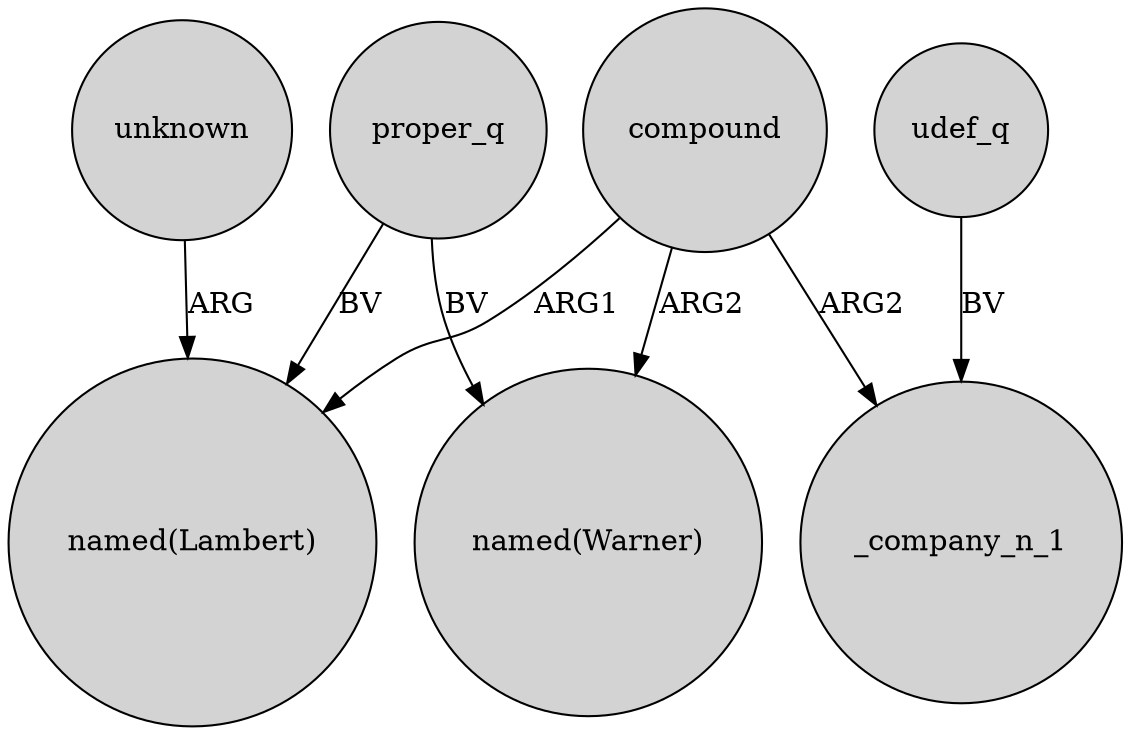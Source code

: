 digraph {
	node [shape=circle style=filled]
	proper_q -> "named(Warner)" [label=BV]
	unknown -> "named(Lambert)" [label=ARG]
	proper_q -> "named(Lambert)" [label=BV]
	udef_q -> _company_n_1 [label=BV]
	compound -> "named(Warner)" [label=ARG2]
	compound -> _company_n_1 [label=ARG2]
	compound -> "named(Lambert)" [label=ARG1]
}
